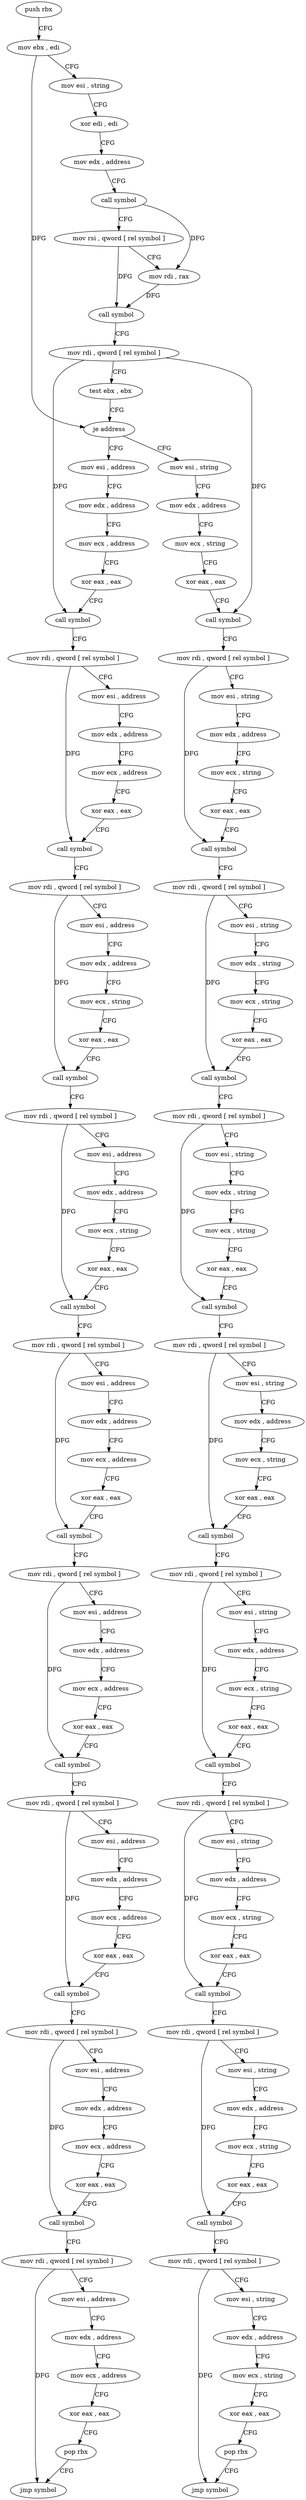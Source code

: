 digraph "func" {
"4228448" [label = "push rbx" ]
"4228449" [label = "mov ebx , edi" ]
"4228451" [label = "mov esi , string" ]
"4228456" [label = "xor edi , edi" ]
"4228458" [label = "mov edx , address" ]
"4228463" [label = "call symbol" ]
"4228468" [label = "mov rsi , qword [ rel symbol ]" ]
"4228475" [label = "mov rdi , rax" ]
"4228478" [label = "call symbol" ]
"4228483" [label = "mov rdi , qword [ rel symbol ]" ]
"4228490" [label = "test ebx , ebx" ]
"4228492" [label = "je address" ]
"4228753" [label = "mov esi , address" ]
"4228498" [label = "mov esi , string" ]
"4228758" [label = "mov edx , address" ]
"4228763" [label = "mov ecx , address" ]
"4228768" [label = "xor eax , eax" ]
"4228770" [label = "call symbol" ]
"4228775" [label = "mov rdi , qword [ rel symbol ]" ]
"4228782" [label = "mov esi , address" ]
"4228787" [label = "mov edx , address" ]
"4228792" [label = "mov ecx , address" ]
"4228797" [label = "xor eax , eax" ]
"4228799" [label = "call symbol" ]
"4228804" [label = "mov rdi , qword [ rel symbol ]" ]
"4228811" [label = "mov esi , address" ]
"4228816" [label = "mov edx , address" ]
"4228821" [label = "mov ecx , string" ]
"4228826" [label = "xor eax , eax" ]
"4228828" [label = "call symbol" ]
"4228833" [label = "mov rdi , qword [ rel symbol ]" ]
"4228840" [label = "mov esi , address" ]
"4228845" [label = "mov edx , address" ]
"4228850" [label = "mov ecx , string" ]
"4228855" [label = "xor eax , eax" ]
"4228857" [label = "call symbol" ]
"4228862" [label = "mov rdi , qword [ rel symbol ]" ]
"4228869" [label = "mov esi , address" ]
"4228874" [label = "mov edx , address" ]
"4228879" [label = "mov ecx , address" ]
"4228884" [label = "xor eax , eax" ]
"4228886" [label = "call symbol" ]
"4228891" [label = "mov rdi , qword [ rel symbol ]" ]
"4228898" [label = "mov esi , address" ]
"4228903" [label = "mov edx , address" ]
"4228908" [label = "mov ecx , address" ]
"4228913" [label = "xor eax , eax" ]
"4228915" [label = "call symbol" ]
"4228920" [label = "mov rdi , qword [ rel symbol ]" ]
"4228927" [label = "mov esi , address" ]
"4228932" [label = "mov edx , address" ]
"4228937" [label = "mov ecx , address" ]
"4228942" [label = "xor eax , eax" ]
"4228944" [label = "call symbol" ]
"4228949" [label = "mov rdi , qword [ rel symbol ]" ]
"4228956" [label = "mov esi , address" ]
"4228961" [label = "mov edx , address" ]
"4228966" [label = "mov ecx , address" ]
"4228971" [label = "xor eax , eax" ]
"4228973" [label = "call symbol" ]
"4228978" [label = "mov rdi , qword [ rel symbol ]" ]
"4228985" [label = "mov esi , address" ]
"4228990" [label = "mov edx , address" ]
"4228995" [label = "mov ecx , address" ]
"4229000" [label = "xor eax , eax" ]
"4229002" [label = "pop rbx" ]
"4229003" [label = "jmp symbol" ]
"4228503" [label = "mov edx , address" ]
"4228508" [label = "mov ecx , string" ]
"4228513" [label = "xor eax , eax" ]
"4228515" [label = "call symbol" ]
"4228520" [label = "mov rdi , qword [ rel symbol ]" ]
"4228527" [label = "mov esi , string" ]
"4228532" [label = "mov edx , address" ]
"4228537" [label = "mov ecx , string" ]
"4228542" [label = "xor eax , eax" ]
"4228544" [label = "call symbol" ]
"4228549" [label = "mov rdi , qword [ rel symbol ]" ]
"4228556" [label = "mov esi , string" ]
"4228561" [label = "mov edx , string" ]
"4228566" [label = "mov ecx , string" ]
"4228571" [label = "xor eax , eax" ]
"4228573" [label = "call symbol" ]
"4228578" [label = "mov rdi , qword [ rel symbol ]" ]
"4228585" [label = "mov esi , string" ]
"4228590" [label = "mov edx , string" ]
"4228595" [label = "mov ecx , string" ]
"4228600" [label = "xor eax , eax" ]
"4228602" [label = "call symbol" ]
"4228607" [label = "mov rdi , qword [ rel symbol ]" ]
"4228614" [label = "mov esi , string" ]
"4228619" [label = "mov edx , address" ]
"4228624" [label = "mov ecx , string" ]
"4228629" [label = "xor eax , eax" ]
"4228631" [label = "call symbol" ]
"4228636" [label = "mov rdi , qword [ rel symbol ]" ]
"4228643" [label = "mov esi , string" ]
"4228648" [label = "mov edx , address" ]
"4228653" [label = "mov ecx , string" ]
"4228658" [label = "xor eax , eax" ]
"4228660" [label = "call symbol" ]
"4228665" [label = "mov rdi , qword [ rel symbol ]" ]
"4228672" [label = "mov esi , string" ]
"4228677" [label = "mov edx , address" ]
"4228682" [label = "mov ecx , string" ]
"4228687" [label = "xor eax , eax" ]
"4228689" [label = "call symbol" ]
"4228694" [label = "mov rdi , qword [ rel symbol ]" ]
"4228701" [label = "mov esi , string" ]
"4228706" [label = "mov edx , address" ]
"4228711" [label = "mov ecx , string" ]
"4228716" [label = "xor eax , eax" ]
"4228718" [label = "call symbol" ]
"4228723" [label = "mov rdi , qword [ rel symbol ]" ]
"4228730" [label = "mov esi , string" ]
"4228735" [label = "mov edx , address" ]
"4228740" [label = "mov ecx , string" ]
"4228745" [label = "xor eax , eax" ]
"4228747" [label = "pop rbx" ]
"4228748" [label = "jmp symbol" ]
"4228448" -> "4228449" [ label = "CFG" ]
"4228449" -> "4228451" [ label = "CFG" ]
"4228449" -> "4228492" [ label = "DFG" ]
"4228451" -> "4228456" [ label = "CFG" ]
"4228456" -> "4228458" [ label = "CFG" ]
"4228458" -> "4228463" [ label = "CFG" ]
"4228463" -> "4228468" [ label = "CFG" ]
"4228463" -> "4228475" [ label = "DFG" ]
"4228468" -> "4228475" [ label = "CFG" ]
"4228468" -> "4228478" [ label = "DFG" ]
"4228475" -> "4228478" [ label = "DFG" ]
"4228478" -> "4228483" [ label = "CFG" ]
"4228483" -> "4228490" [ label = "CFG" ]
"4228483" -> "4228770" [ label = "DFG" ]
"4228483" -> "4228515" [ label = "DFG" ]
"4228490" -> "4228492" [ label = "CFG" ]
"4228492" -> "4228753" [ label = "CFG" ]
"4228492" -> "4228498" [ label = "CFG" ]
"4228753" -> "4228758" [ label = "CFG" ]
"4228498" -> "4228503" [ label = "CFG" ]
"4228758" -> "4228763" [ label = "CFG" ]
"4228763" -> "4228768" [ label = "CFG" ]
"4228768" -> "4228770" [ label = "CFG" ]
"4228770" -> "4228775" [ label = "CFG" ]
"4228775" -> "4228782" [ label = "CFG" ]
"4228775" -> "4228799" [ label = "DFG" ]
"4228782" -> "4228787" [ label = "CFG" ]
"4228787" -> "4228792" [ label = "CFG" ]
"4228792" -> "4228797" [ label = "CFG" ]
"4228797" -> "4228799" [ label = "CFG" ]
"4228799" -> "4228804" [ label = "CFG" ]
"4228804" -> "4228811" [ label = "CFG" ]
"4228804" -> "4228828" [ label = "DFG" ]
"4228811" -> "4228816" [ label = "CFG" ]
"4228816" -> "4228821" [ label = "CFG" ]
"4228821" -> "4228826" [ label = "CFG" ]
"4228826" -> "4228828" [ label = "CFG" ]
"4228828" -> "4228833" [ label = "CFG" ]
"4228833" -> "4228840" [ label = "CFG" ]
"4228833" -> "4228857" [ label = "DFG" ]
"4228840" -> "4228845" [ label = "CFG" ]
"4228845" -> "4228850" [ label = "CFG" ]
"4228850" -> "4228855" [ label = "CFG" ]
"4228855" -> "4228857" [ label = "CFG" ]
"4228857" -> "4228862" [ label = "CFG" ]
"4228862" -> "4228869" [ label = "CFG" ]
"4228862" -> "4228886" [ label = "DFG" ]
"4228869" -> "4228874" [ label = "CFG" ]
"4228874" -> "4228879" [ label = "CFG" ]
"4228879" -> "4228884" [ label = "CFG" ]
"4228884" -> "4228886" [ label = "CFG" ]
"4228886" -> "4228891" [ label = "CFG" ]
"4228891" -> "4228898" [ label = "CFG" ]
"4228891" -> "4228915" [ label = "DFG" ]
"4228898" -> "4228903" [ label = "CFG" ]
"4228903" -> "4228908" [ label = "CFG" ]
"4228908" -> "4228913" [ label = "CFG" ]
"4228913" -> "4228915" [ label = "CFG" ]
"4228915" -> "4228920" [ label = "CFG" ]
"4228920" -> "4228927" [ label = "CFG" ]
"4228920" -> "4228944" [ label = "DFG" ]
"4228927" -> "4228932" [ label = "CFG" ]
"4228932" -> "4228937" [ label = "CFG" ]
"4228937" -> "4228942" [ label = "CFG" ]
"4228942" -> "4228944" [ label = "CFG" ]
"4228944" -> "4228949" [ label = "CFG" ]
"4228949" -> "4228956" [ label = "CFG" ]
"4228949" -> "4228973" [ label = "DFG" ]
"4228956" -> "4228961" [ label = "CFG" ]
"4228961" -> "4228966" [ label = "CFG" ]
"4228966" -> "4228971" [ label = "CFG" ]
"4228971" -> "4228973" [ label = "CFG" ]
"4228973" -> "4228978" [ label = "CFG" ]
"4228978" -> "4228985" [ label = "CFG" ]
"4228978" -> "4229003" [ label = "DFG" ]
"4228985" -> "4228990" [ label = "CFG" ]
"4228990" -> "4228995" [ label = "CFG" ]
"4228995" -> "4229000" [ label = "CFG" ]
"4229000" -> "4229002" [ label = "CFG" ]
"4229002" -> "4229003" [ label = "CFG" ]
"4228503" -> "4228508" [ label = "CFG" ]
"4228508" -> "4228513" [ label = "CFG" ]
"4228513" -> "4228515" [ label = "CFG" ]
"4228515" -> "4228520" [ label = "CFG" ]
"4228520" -> "4228527" [ label = "CFG" ]
"4228520" -> "4228544" [ label = "DFG" ]
"4228527" -> "4228532" [ label = "CFG" ]
"4228532" -> "4228537" [ label = "CFG" ]
"4228537" -> "4228542" [ label = "CFG" ]
"4228542" -> "4228544" [ label = "CFG" ]
"4228544" -> "4228549" [ label = "CFG" ]
"4228549" -> "4228556" [ label = "CFG" ]
"4228549" -> "4228573" [ label = "DFG" ]
"4228556" -> "4228561" [ label = "CFG" ]
"4228561" -> "4228566" [ label = "CFG" ]
"4228566" -> "4228571" [ label = "CFG" ]
"4228571" -> "4228573" [ label = "CFG" ]
"4228573" -> "4228578" [ label = "CFG" ]
"4228578" -> "4228585" [ label = "CFG" ]
"4228578" -> "4228602" [ label = "DFG" ]
"4228585" -> "4228590" [ label = "CFG" ]
"4228590" -> "4228595" [ label = "CFG" ]
"4228595" -> "4228600" [ label = "CFG" ]
"4228600" -> "4228602" [ label = "CFG" ]
"4228602" -> "4228607" [ label = "CFG" ]
"4228607" -> "4228614" [ label = "CFG" ]
"4228607" -> "4228631" [ label = "DFG" ]
"4228614" -> "4228619" [ label = "CFG" ]
"4228619" -> "4228624" [ label = "CFG" ]
"4228624" -> "4228629" [ label = "CFG" ]
"4228629" -> "4228631" [ label = "CFG" ]
"4228631" -> "4228636" [ label = "CFG" ]
"4228636" -> "4228643" [ label = "CFG" ]
"4228636" -> "4228660" [ label = "DFG" ]
"4228643" -> "4228648" [ label = "CFG" ]
"4228648" -> "4228653" [ label = "CFG" ]
"4228653" -> "4228658" [ label = "CFG" ]
"4228658" -> "4228660" [ label = "CFG" ]
"4228660" -> "4228665" [ label = "CFG" ]
"4228665" -> "4228672" [ label = "CFG" ]
"4228665" -> "4228689" [ label = "DFG" ]
"4228672" -> "4228677" [ label = "CFG" ]
"4228677" -> "4228682" [ label = "CFG" ]
"4228682" -> "4228687" [ label = "CFG" ]
"4228687" -> "4228689" [ label = "CFG" ]
"4228689" -> "4228694" [ label = "CFG" ]
"4228694" -> "4228701" [ label = "CFG" ]
"4228694" -> "4228718" [ label = "DFG" ]
"4228701" -> "4228706" [ label = "CFG" ]
"4228706" -> "4228711" [ label = "CFG" ]
"4228711" -> "4228716" [ label = "CFG" ]
"4228716" -> "4228718" [ label = "CFG" ]
"4228718" -> "4228723" [ label = "CFG" ]
"4228723" -> "4228730" [ label = "CFG" ]
"4228723" -> "4228748" [ label = "DFG" ]
"4228730" -> "4228735" [ label = "CFG" ]
"4228735" -> "4228740" [ label = "CFG" ]
"4228740" -> "4228745" [ label = "CFG" ]
"4228745" -> "4228747" [ label = "CFG" ]
"4228747" -> "4228748" [ label = "CFG" ]
}
